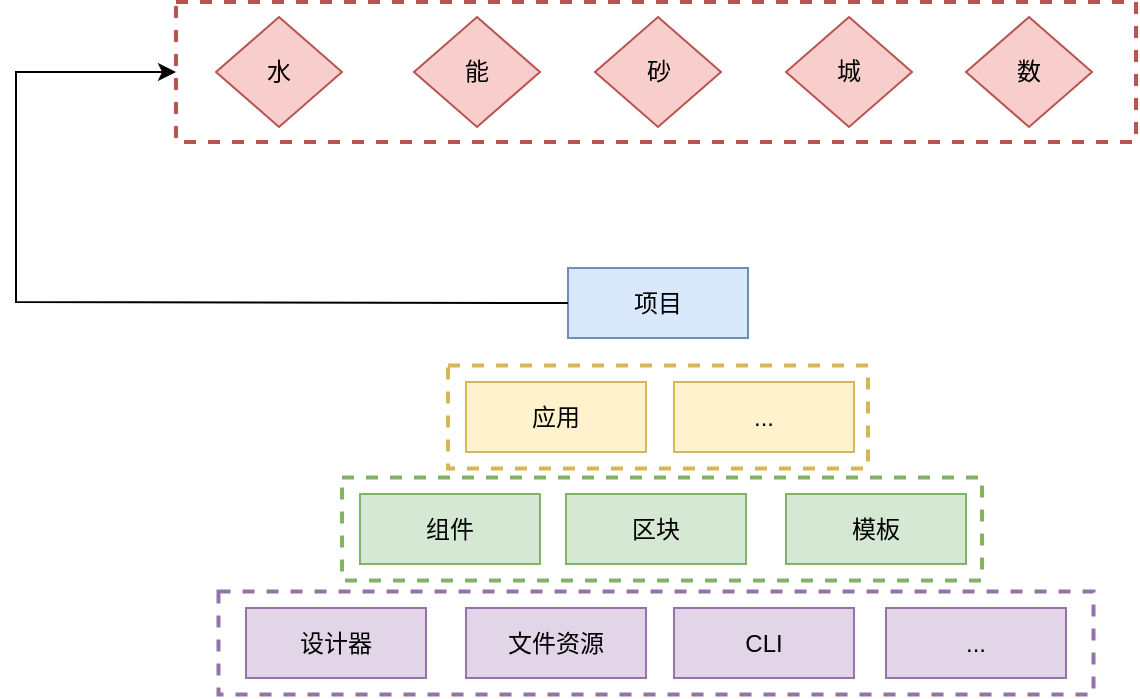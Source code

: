 <mxfile version="24.2.0" type="github">
  <diagram name="第 1 页" id="zDo1qu29ASSPt817Pfob">
    <mxGraphModel dx="1195" dy="650" grid="1" gridSize="10" guides="1" tooltips="1" connect="1" arrows="1" fold="1" page="1" pageScale="1" pageWidth="827" pageHeight="1169" math="0" shadow="0">
      <root>
        <mxCell id="0" />
        <mxCell id="1" parent="0" />
        <mxCell id="lcO9C_Fh3bmA2Uq3fPDU-2" value="" style="rounded=0;whiteSpace=wrap;html=1;fillColor=none;strokeColor=#b85450;strokeWidth=2;dashed=1;" vertex="1" parent="1">
          <mxGeometry x="160" y="250" width="480" height="70" as="geometry" />
        </mxCell>
        <mxCell id="lcO9C_Fh3bmA2Uq3fPDU-6" value="设计器" style="rounded=0;whiteSpace=wrap;html=1;fillColor=#e1d5e7;strokeColor=#9673a6;" vertex="1" parent="1">
          <mxGeometry x="195" y="553" width="90" height="35" as="geometry" />
        </mxCell>
        <mxCell id="lcO9C_Fh3bmA2Uq3fPDU-7" value="文件资源" style="rounded=0;whiteSpace=wrap;html=1;fillColor=#e1d5e7;strokeColor=#9673a6;" vertex="1" parent="1">
          <mxGeometry x="305" y="553" width="90" height="35" as="geometry" />
        </mxCell>
        <mxCell id="lcO9C_Fh3bmA2Uq3fPDU-8" value="CLI" style="rounded=0;whiteSpace=wrap;html=1;fillColor=#e1d5e7;strokeColor=#9673a6;" vertex="1" parent="1">
          <mxGeometry x="409" y="553" width="90" height="35" as="geometry" />
        </mxCell>
        <mxCell id="lcO9C_Fh3bmA2Uq3fPDU-9" value="..." style="rounded=0;whiteSpace=wrap;html=1;fillColor=#e1d5e7;strokeColor=#9673a6;" vertex="1" parent="1">
          <mxGeometry x="515" y="553" width="90" height="35" as="geometry" />
        </mxCell>
        <mxCell id="lcO9C_Fh3bmA2Uq3fPDU-10" value="组件" style="rounded=0;whiteSpace=wrap;html=1;fillColor=#d5e8d4;strokeColor=#82b366;" vertex="1" parent="1">
          <mxGeometry x="252" y="496" width="90" height="35" as="geometry" />
        </mxCell>
        <mxCell id="lcO9C_Fh3bmA2Uq3fPDU-11" value="区块" style="rounded=0;whiteSpace=wrap;html=1;fillColor=#d5e8d4;strokeColor=#82b366;" vertex="1" parent="1">
          <mxGeometry x="355" y="496" width="90" height="35" as="geometry" />
        </mxCell>
        <mxCell id="lcO9C_Fh3bmA2Uq3fPDU-12" value="模板" style="rounded=0;whiteSpace=wrap;html=1;fillColor=#d5e8d4;strokeColor=#82b366;" vertex="1" parent="1">
          <mxGeometry x="465" y="496" width="90" height="35" as="geometry" />
        </mxCell>
        <mxCell id="lcO9C_Fh3bmA2Uq3fPDU-13" value="应用" style="rounded=0;whiteSpace=wrap;html=1;fillColor=#fff2cc;strokeColor=#d6b656;" vertex="1" parent="1">
          <mxGeometry x="305" y="440" width="90" height="35" as="geometry" />
        </mxCell>
        <mxCell id="lcO9C_Fh3bmA2Uq3fPDU-14" value="..." style="rounded=0;whiteSpace=wrap;html=1;fillColor=#fff2cc;strokeColor=#d6b656;" vertex="1" parent="1">
          <mxGeometry x="409" y="440" width="90" height="35" as="geometry" />
        </mxCell>
        <mxCell id="lcO9C_Fh3bmA2Uq3fPDU-15" value="项目" style="rounded=0;whiteSpace=wrap;html=1;fillColor=#dae8fc;strokeColor=#6c8ebf;" vertex="1" parent="1">
          <mxGeometry x="356" y="383" width="90" height="35" as="geometry" />
        </mxCell>
        <mxCell id="lcO9C_Fh3bmA2Uq3fPDU-16" value="水" style="rhombus;whiteSpace=wrap;html=1;fillColor=#f8cecc;strokeColor=#b85450;" vertex="1" parent="1">
          <mxGeometry x="180" y="257.5" width="63" height="55" as="geometry" />
        </mxCell>
        <mxCell id="lcO9C_Fh3bmA2Uq3fPDU-17" value="砂" style="rhombus;whiteSpace=wrap;html=1;fillColor=#f8cecc;strokeColor=#b85450;" vertex="1" parent="1">
          <mxGeometry x="369.5" y="257.5" width="63" height="55" as="geometry" />
        </mxCell>
        <mxCell id="lcO9C_Fh3bmA2Uq3fPDU-18" value="数" style="rhombus;whiteSpace=wrap;html=1;fillColor=#f8cecc;strokeColor=#b85450;" vertex="1" parent="1">
          <mxGeometry x="555" y="257.5" width="63" height="55" as="geometry" />
        </mxCell>
        <mxCell id="lcO9C_Fh3bmA2Uq3fPDU-19" value="城" style="rhombus;whiteSpace=wrap;html=1;fillColor=#f8cecc;strokeColor=#b85450;" vertex="1" parent="1">
          <mxGeometry x="465" y="257.5" width="63" height="55" as="geometry" />
        </mxCell>
        <mxCell id="lcO9C_Fh3bmA2Uq3fPDU-20" value="能" style="rhombus;whiteSpace=wrap;html=1;fillColor=#f8cecc;strokeColor=#b85450;" vertex="1" parent="1">
          <mxGeometry x="279" y="257.5" width="63" height="55" as="geometry" />
        </mxCell>
        <mxCell id="lcO9C_Fh3bmA2Uq3fPDU-25" value="" style="endArrow=classic;html=1;rounded=0;exitX=0;exitY=0.5;exitDx=0;exitDy=0;entryX=0;entryY=0.5;entryDx=0;entryDy=0;" edge="1" parent="1" source="lcO9C_Fh3bmA2Uq3fPDU-15" target="lcO9C_Fh3bmA2Uq3fPDU-2">
          <mxGeometry width="50" height="50" relative="1" as="geometry">
            <mxPoint x="260" y="560" as="sourcePoint" />
            <mxPoint x="310" y="510" as="targetPoint" />
            <Array as="points">
              <mxPoint x="80" y="400" />
              <mxPoint x="80" y="285" />
            </Array>
          </mxGeometry>
        </mxCell>
        <mxCell id="lcO9C_Fh3bmA2Uq3fPDU-23" value="" style="rounded=0;whiteSpace=wrap;html=1;fillColor=none;strokeColor=#d6b656;dashed=1;strokeWidth=2;" vertex="1" parent="1">
          <mxGeometry x="296" y="431.75" width="210" height="51.5" as="geometry" />
        </mxCell>
        <mxCell id="lcO9C_Fh3bmA2Uq3fPDU-22" value="" style="rounded=0;whiteSpace=wrap;html=1;fillColor=none;strokeColor=#82b366;dashed=1;strokeWidth=2;" vertex="1" parent="1">
          <mxGeometry x="243" y="487.75" width="320" height="51.5" as="geometry" />
        </mxCell>
        <mxCell id="lcO9C_Fh3bmA2Uq3fPDU-21" value="" style="rounded=0;whiteSpace=wrap;html=1;fillColor=none;strokeColor=#9673a6;dashed=1;strokeWidth=2;" vertex="1" parent="1">
          <mxGeometry x="181.25" y="544.75" width="437.5" height="51.5" as="geometry" />
        </mxCell>
      </root>
    </mxGraphModel>
  </diagram>
</mxfile>
